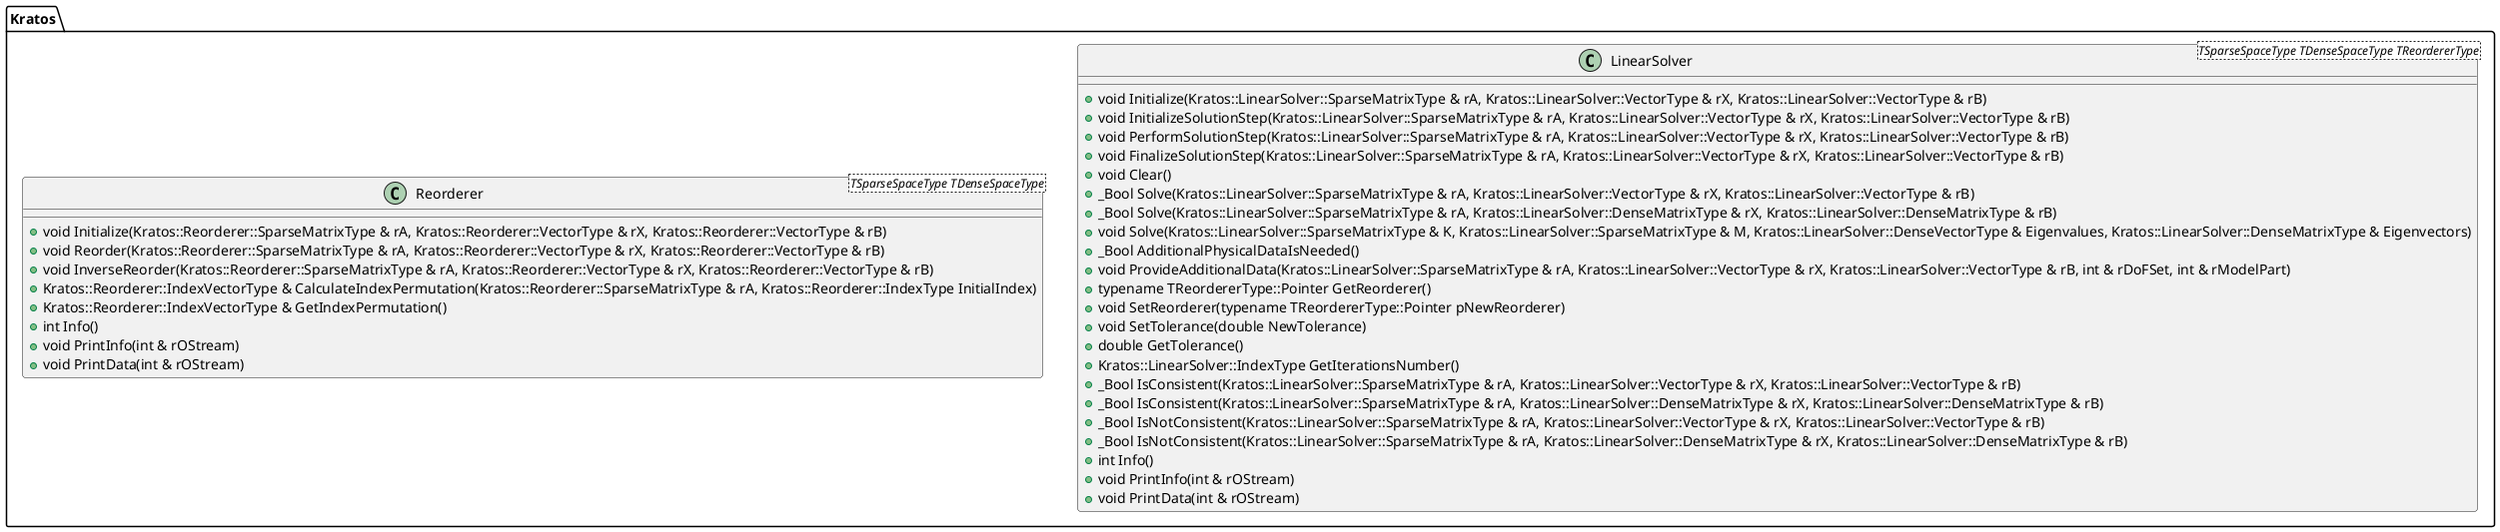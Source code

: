 @startuml
set namespaceSeparator ::

class Kratos::LinearSolver <TSparseSpaceType TDenseSpaceType TReordererType> {
+ void Initialize(Kratos::LinearSolver::SparseMatrixType & rA, Kratos::LinearSolver::VectorType & rX, Kratos::LinearSolver::VectorType & rB)
+ void InitializeSolutionStep(Kratos::LinearSolver::SparseMatrixType & rA, Kratos::LinearSolver::VectorType & rX, Kratos::LinearSolver::VectorType & rB)
+ void PerformSolutionStep(Kratos::LinearSolver::SparseMatrixType & rA, Kratos::LinearSolver::VectorType & rX, Kratos::LinearSolver::VectorType & rB)
+ void FinalizeSolutionStep(Kratos::LinearSolver::SparseMatrixType & rA, Kratos::LinearSolver::VectorType & rX, Kratos::LinearSolver::VectorType & rB)
+ void Clear()
+ _Bool Solve(Kratos::LinearSolver::SparseMatrixType & rA, Kratos::LinearSolver::VectorType & rX, Kratos::LinearSolver::VectorType & rB)
+ _Bool Solve(Kratos::LinearSolver::SparseMatrixType & rA, Kratos::LinearSolver::DenseMatrixType & rX, Kratos::LinearSolver::DenseMatrixType & rB)
+ void Solve(Kratos::LinearSolver::SparseMatrixType & K, Kratos::LinearSolver::SparseMatrixType & M, Kratos::LinearSolver::DenseVectorType & Eigenvalues, Kratos::LinearSolver::DenseMatrixType & Eigenvectors)
+ _Bool AdditionalPhysicalDataIsNeeded()
+ void ProvideAdditionalData(Kratos::LinearSolver::SparseMatrixType & rA, Kratos::LinearSolver::VectorType & rX, Kratos::LinearSolver::VectorType & rB, int & rDoFSet, int & rModelPart)
+ typename TReordererType::Pointer GetReorderer()
+ void SetReorderer(typename TReordererType::Pointer pNewReorderer)
+ void SetTolerance(double NewTolerance)
+ double GetTolerance()
+ Kratos::LinearSolver::IndexType GetIterationsNumber()
+ _Bool IsConsistent(Kratos::LinearSolver::SparseMatrixType & rA, Kratos::LinearSolver::VectorType & rX, Kratos::LinearSolver::VectorType & rB)
+ _Bool IsConsistent(Kratos::LinearSolver::SparseMatrixType & rA, Kratos::LinearSolver::DenseMatrixType & rX, Kratos::LinearSolver::DenseMatrixType & rB)
+ _Bool IsNotConsistent(Kratos::LinearSolver::SparseMatrixType & rA, Kratos::LinearSolver::VectorType & rX, Kratos::LinearSolver::VectorType & rB)
+ _Bool IsNotConsistent(Kratos::LinearSolver::SparseMatrixType & rA, Kratos::LinearSolver::DenseMatrixType & rX, Kratos::LinearSolver::DenseMatrixType & rB)
+ int Info()
+ void PrintInfo(int & rOStream)
+ void PrintData(int & rOStream)
}

class Kratos::Reorderer <TSparseSpaceType TDenseSpaceType> {
+ void Initialize(Kratos::Reorderer::SparseMatrixType & rA, Kratos::Reorderer::VectorType & rX, Kratos::Reorderer::VectorType & rB)
+ void Reorder(Kratos::Reorderer::SparseMatrixType & rA, Kratos::Reorderer::VectorType & rX, Kratos::Reorderer::VectorType & rB)
+ void InverseReorder(Kratos::Reorderer::SparseMatrixType & rA, Kratos::Reorderer::VectorType & rX, Kratos::Reorderer::VectorType & rB)
+ Kratos::Reorderer::IndexVectorType & CalculateIndexPermutation(Kratos::Reorderer::SparseMatrixType & rA, Kratos::Reorderer::IndexType InitialIndex)
+ Kratos::Reorderer::IndexVectorType & GetIndexPermutation()
+ int Info()
+ void PrintInfo(int & rOStream)
+ void PrintData(int & rOStream)
}

@enduml
